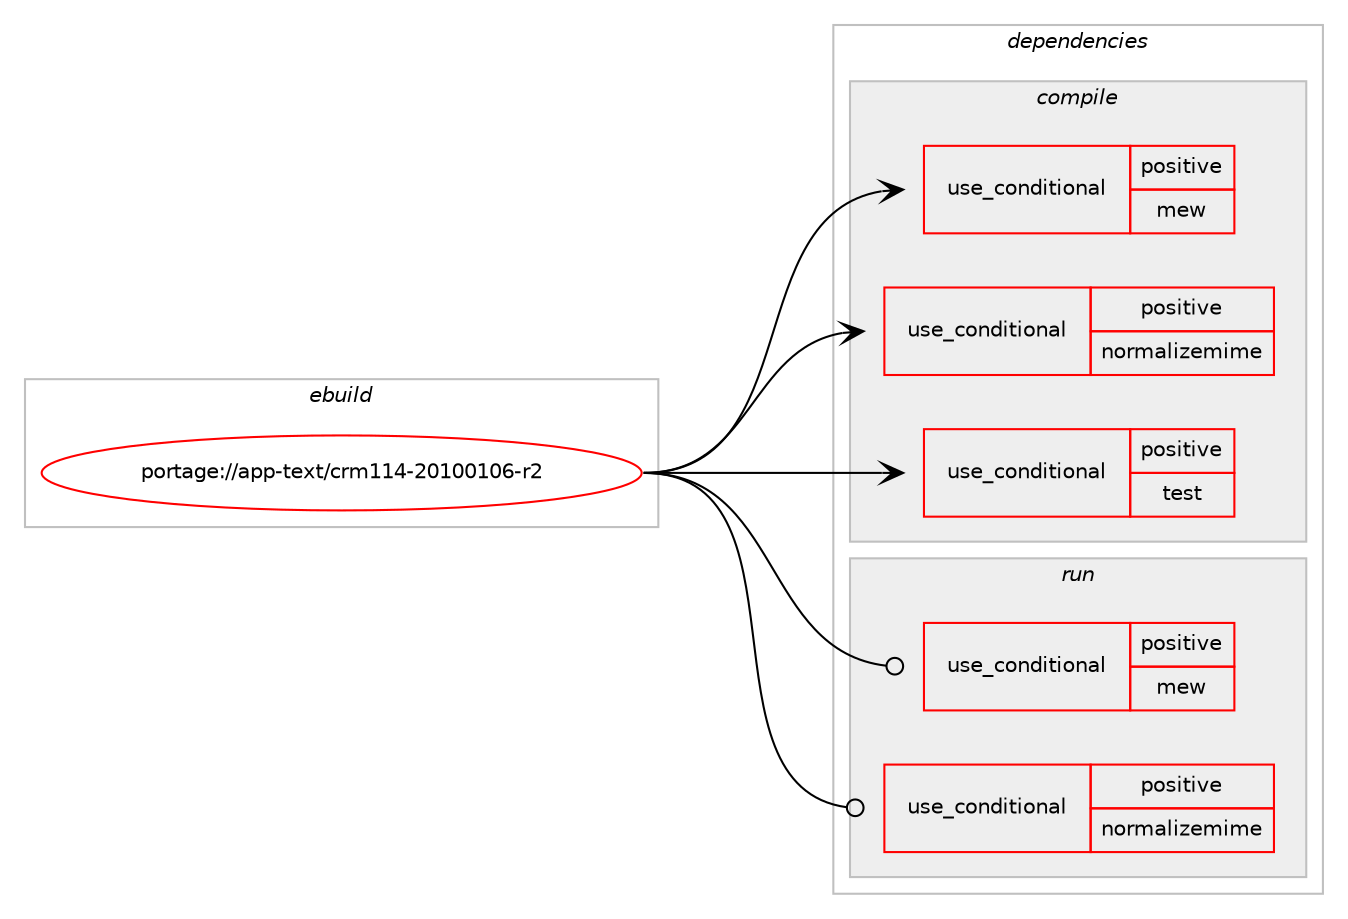 digraph prolog {

# *************
# Graph options
# *************

newrank=true;
concentrate=true;
compound=true;
graph [rankdir=LR,fontname=Helvetica,fontsize=10,ranksep=1.5];#, ranksep=2.5, nodesep=0.2];
edge  [arrowhead=vee];
node  [fontname=Helvetica,fontsize=10];

# **********
# The ebuild
# **********

subgraph cluster_leftcol {
color=gray;
rank=same;
label=<<i>ebuild</i>>;
id [label="portage://app-text/crm114-20100106-r2", color=red, width=4, href="../app-text/crm114-20100106-r2.svg"];
}

# ****************
# The dependencies
# ****************

subgraph cluster_midcol {
color=gray;
label=<<i>dependencies</i>>;
subgraph cluster_compile {
fillcolor="#eeeeee";
style=filled;
label=<<i>compile</i>>;
subgraph cond14479 {
dependency24269 [label=<<TABLE BORDER="0" CELLBORDER="1" CELLSPACING="0" CELLPADDING="4"><TR><TD ROWSPAN="3" CELLPADDING="10">use_conditional</TD></TR><TR><TD>positive</TD></TR><TR><TD>mew</TD></TR></TABLE>>, shape=none, color=red];
# *** BEGIN UNKNOWN DEPENDENCY TYPE (TODO) ***
# dependency24269 -> package_dependency(portage://app-text/crm114-20100106-r2,install,no,app-emacs,mew,none,[,,],[],[])
# *** END UNKNOWN DEPENDENCY TYPE (TODO) ***

}
id:e -> dependency24269:w [weight=20,style="solid",arrowhead="vee"];
subgraph cond14480 {
dependency24270 [label=<<TABLE BORDER="0" CELLBORDER="1" CELLSPACING="0" CELLPADDING="4"><TR><TD ROWSPAN="3" CELLPADDING="10">use_conditional</TD></TR><TR><TD>positive</TD></TR><TR><TD>normalizemime</TD></TR></TABLE>>, shape=none, color=red];
# *** BEGIN UNKNOWN DEPENDENCY TYPE (TODO) ***
# dependency24270 -> package_dependency(portage://app-text/crm114-20100106-r2,install,no,mail-filter,normalizemime,none,[,,],[],[])
# *** END UNKNOWN DEPENDENCY TYPE (TODO) ***

}
id:e -> dependency24270:w [weight=20,style="solid",arrowhead="vee"];
subgraph cond14481 {
dependency24271 [label=<<TABLE BORDER="0" CELLBORDER="1" CELLSPACING="0" CELLPADDING="4"><TR><TD ROWSPAN="3" CELLPADDING="10">use_conditional</TD></TR><TR><TD>positive</TD></TR><TR><TD>test</TD></TR></TABLE>>, shape=none, color=red];
# *** BEGIN UNKNOWN DEPENDENCY TYPE (TODO) ***
# dependency24271 -> package_dependency(portage://app-text/crm114-20100106-r2,install,no,sys-apps,miscfiles,none,[,,],[],[])
# *** END UNKNOWN DEPENDENCY TYPE (TODO) ***

}
id:e -> dependency24271:w [weight=20,style="solid",arrowhead="vee"];
# *** BEGIN UNKNOWN DEPENDENCY TYPE (TODO) ***
# id -> package_dependency(portage://app-text/crm114-20100106-r2,install,no,dev-libs,tre,none,[,,],[],[])
# *** END UNKNOWN DEPENDENCY TYPE (TODO) ***

}
subgraph cluster_compileandrun {
fillcolor="#eeeeee";
style=filled;
label=<<i>compile and run</i>>;
}
subgraph cluster_run {
fillcolor="#eeeeee";
style=filled;
label=<<i>run</i>>;
subgraph cond14482 {
dependency24272 [label=<<TABLE BORDER="0" CELLBORDER="1" CELLSPACING="0" CELLPADDING="4"><TR><TD ROWSPAN="3" CELLPADDING="10">use_conditional</TD></TR><TR><TD>positive</TD></TR><TR><TD>mew</TD></TR></TABLE>>, shape=none, color=red];
# *** BEGIN UNKNOWN DEPENDENCY TYPE (TODO) ***
# dependency24272 -> package_dependency(portage://app-text/crm114-20100106-r2,run,no,app-emacs,mew,none,[,,],[],[])
# *** END UNKNOWN DEPENDENCY TYPE (TODO) ***

}
id:e -> dependency24272:w [weight=20,style="solid",arrowhead="odot"];
subgraph cond14483 {
dependency24273 [label=<<TABLE BORDER="0" CELLBORDER="1" CELLSPACING="0" CELLPADDING="4"><TR><TD ROWSPAN="3" CELLPADDING="10">use_conditional</TD></TR><TR><TD>positive</TD></TR><TR><TD>normalizemime</TD></TR></TABLE>>, shape=none, color=red];
# *** BEGIN UNKNOWN DEPENDENCY TYPE (TODO) ***
# dependency24273 -> package_dependency(portage://app-text/crm114-20100106-r2,run,no,mail-filter,normalizemime,none,[,,],[],[])
# *** END UNKNOWN DEPENDENCY TYPE (TODO) ***

}
id:e -> dependency24273:w [weight=20,style="solid",arrowhead="odot"];
# *** BEGIN UNKNOWN DEPENDENCY TYPE (TODO) ***
# id -> package_dependency(portage://app-text/crm114-20100106-r2,run,no,dev-libs,tre,none,[,,],[],[])
# *** END UNKNOWN DEPENDENCY TYPE (TODO) ***

}
}

# **************
# The candidates
# **************

subgraph cluster_choices {
rank=same;
color=gray;
label=<<i>candidates</i>>;

}

}
